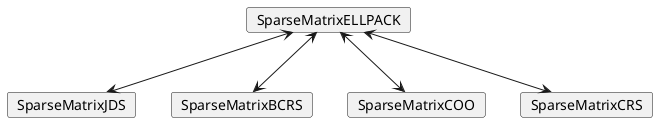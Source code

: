 @startuml

' ---------------------------------- Objects -------------------------------- '
card SparseMatrixELLPACK

card SparseMatrixJDS

card SparseMatrixBCRS

card SparseMatrixCOO

card SparseMatrixCRS

SparseMatrixELLPACK <--> SparseMatrixJDS

SparseMatrixELLPACK <--> SparseMatrixBCRS

SparseMatrixELLPACK <--> SparseMatrixCOO

SparseMatrixELLPACK <--> SparseMatrixCRS

@enduml

